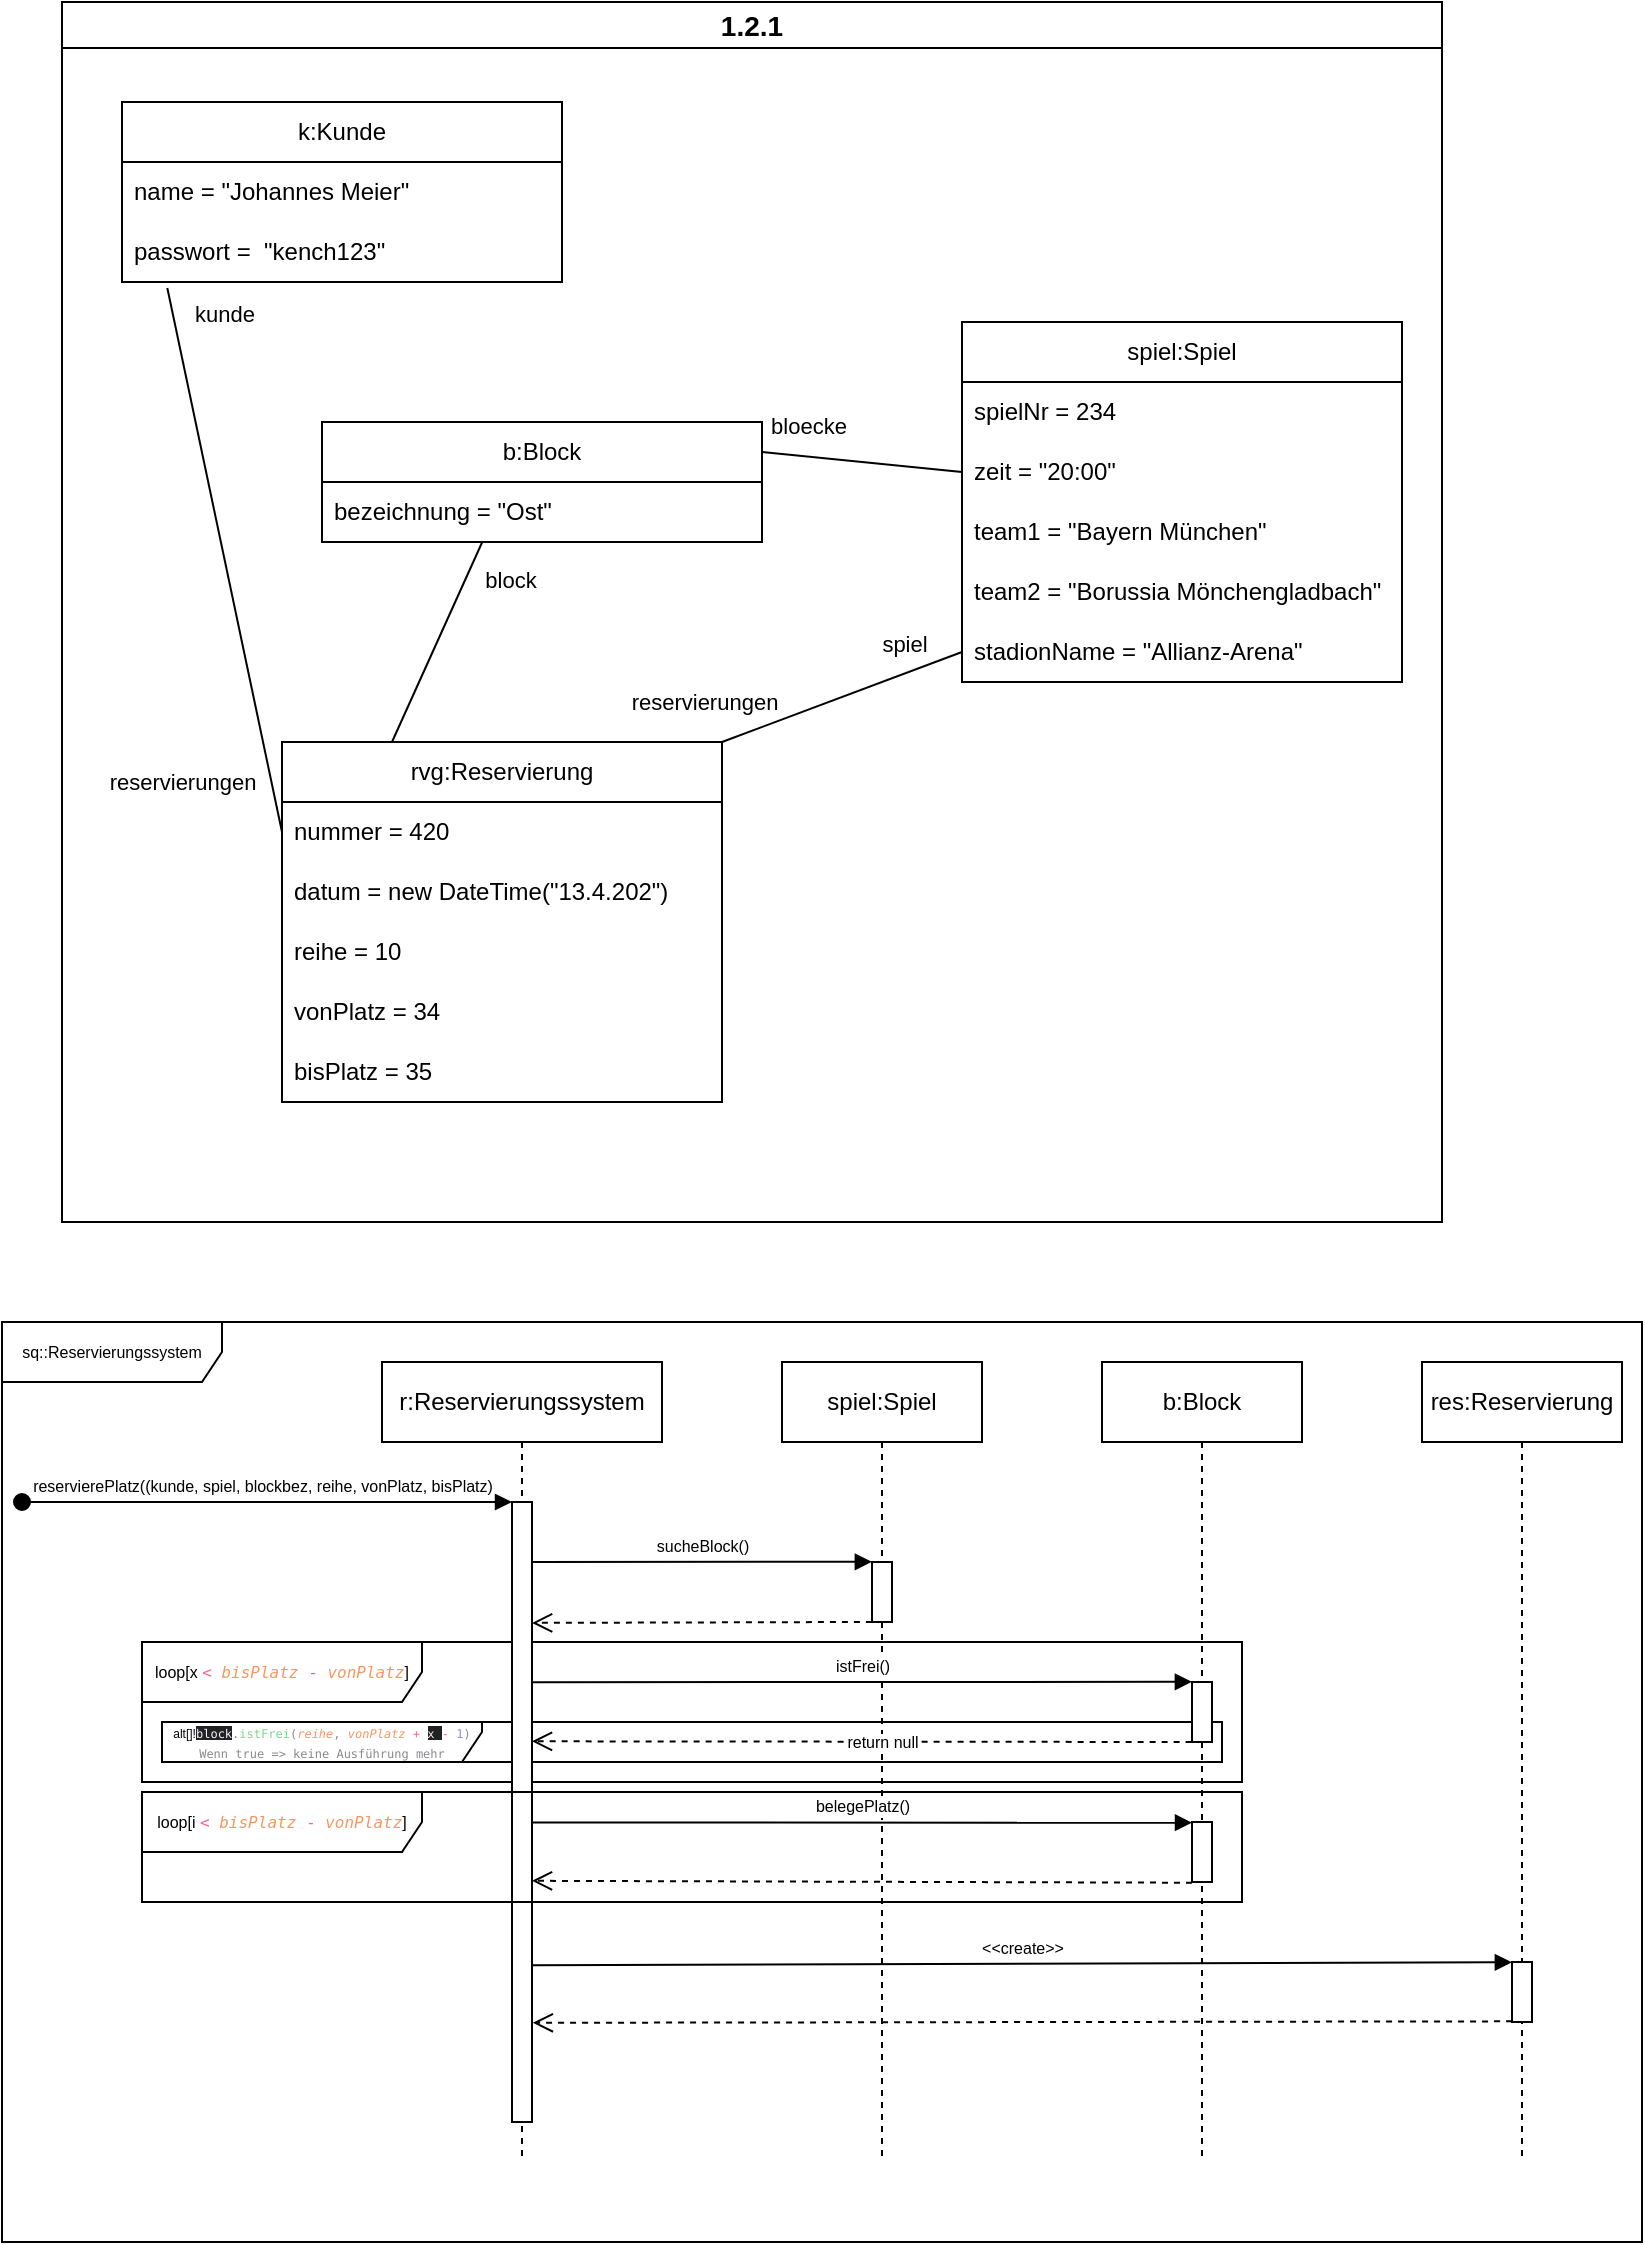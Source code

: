 <mxfile version="20.8.10" type="device"><diagram name="Seite-1" id="EfcjVgkQmB4y_zP-GOAK"><mxGraphModel dx="978" dy="566" grid="1" gridSize="10" guides="1" tooltips="1" connect="1" arrows="1" fold="1" page="1" pageScale="1" pageWidth="827" pageHeight="1169" math="0" shadow="0"><root><mxCell id="0"/><mxCell id="1" parent="0"/><mxCell id="plSySHZHEu5guPNpSYxG-1" value="sq::Reservierungssystem" style="shape=umlFrame;whiteSpace=wrap;html=1;fontSize=8;width=110;height=30;" vertex="1" parent="1"><mxGeometry y="700" width="820" height="460" as="geometry"/></mxCell><mxCell id="plSySHZHEu5guPNpSYxG-2" value="loop[x &lt;span style=&quot;font-family: &amp;quot;JetBrains Mono&amp;quot;, monospace; color: rgb(252, 97, 141);&quot;&gt;&amp;lt; &lt;/span&gt;&lt;span style=&quot;font-family: &amp;quot;JetBrains Mono&amp;quot;, monospace; color: rgb(245, 151, 98); font-style: italic;&quot;&gt;bisPlatz &lt;/span&gt;&lt;span style=&quot;font-family: &amp;quot;JetBrains Mono&amp;quot;, monospace; color: rgb(252, 97, 141);&quot;&gt;- &lt;/span&gt;&lt;span style=&quot;font-family: &amp;quot;JetBrains Mono&amp;quot;, monospace; color: rgb(245, 151, 98); font-style: italic;&quot;&gt;vonPlatz&lt;/span&gt;&lt;span style=&quot;background-color: initial;&quot;&gt;]&lt;/span&gt;" style="shape=umlFrame;whiteSpace=wrap;html=1;fontSize=8;width=140;height=30;" vertex="1" parent="1"><mxGeometry x="70" y="860" width="550" height="70" as="geometry"/></mxCell><mxCell id="plSySHZHEu5guPNpSYxG-3" value="&lt;font style=&quot;font-size: 6px;&quot;&gt;alt[]!&lt;span style=&quot;background-color: rgb(34, 34, 34); color: rgb(247, 241, 255); font-family: &amp;quot;JetBrains Mono&amp;quot;, monospace;&quot;&gt;block&lt;/span&gt;&lt;span style=&quot;font-family: &amp;quot;JetBrains Mono&amp;quot;, monospace; color: rgb(139, 136, 143);&quot;&gt;.&lt;/span&gt;&lt;span style=&quot;font-family: &amp;quot;JetBrains Mono&amp;quot;, monospace; color: rgb(123, 216, 143);&quot;&gt;istFrei&lt;/span&gt;&lt;span style=&quot;font-family: &amp;quot;JetBrains Mono&amp;quot;, monospace; color: rgb(139, 136, 143);&quot;&gt;(&lt;/span&gt;&lt;span style=&quot;font-family: &amp;quot;JetBrains Mono&amp;quot;, monospace; color: rgb(245, 151, 98); font-style: italic;&quot;&gt;reihe&lt;/span&gt;&lt;span style=&quot;font-family: &amp;quot;JetBrains Mono&amp;quot;, monospace; color: rgb(139, 136, 143);&quot;&gt;, &lt;/span&gt;&lt;span style=&quot;font-family: &amp;quot;JetBrains Mono&amp;quot;, monospace; color: rgb(245, 151, 98); font-style: italic;&quot;&gt;vonPlatz &lt;/span&gt;&lt;span style=&quot;font-family: &amp;quot;JetBrains Mono&amp;quot;, monospace; color: rgb(252, 97, 141);&quot;&gt;+ &lt;/span&gt;&lt;span style=&quot;background-color: rgb(34, 34, 34); color: rgb(247, 241, 255); font-family: &amp;quot;JetBrains Mono&amp;quot;, monospace;&quot;&gt;x &lt;/span&gt;&lt;span style=&quot;font-family: &amp;quot;JetBrains Mono&amp;quot;, monospace; color: rgb(252, 97, 141);&quot;&gt;- &lt;/span&gt;&lt;span style=&quot;font-family: &amp;quot;JetBrains Mono&amp;quot;, monospace; color: rgb(148, 138, 227);&quot;&gt;1&lt;/span&gt;&lt;span style=&quot;font-family: &amp;quot;JetBrains Mono&amp;quot;, monospace; color: rgb(139, 136, 143);&quot;&gt;)&lt;br&gt;Wenn true =&amp;gt; keine Ausführung mehr&lt;br&gt;&lt;/span&gt;&lt;/font&gt;" style="shape=umlFrame;whiteSpace=wrap;html=1;fontSize=8;width=160;height=20;" vertex="1" parent="1"><mxGeometry x="80" y="900" width="530" height="20" as="geometry"/></mxCell><mxCell id="oKEEA9r3crh37krFW3uw-2" value="&lt;font style=&quot;font-size: 14px;&quot;&gt;1.2.1&lt;/font&gt;" style="swimlane;whiteSpace=wrap;html=1;startSize=23;" parent="1" vertex="1"><mxGeometry x="30" y="40" width="690" height="610" as="geometry"/></mxCell><mxCell id="oKEEA9r3crh37krFW3uw-5" value="k:Kunde" style="swimlane;fontStyle=0;childLayout=stackLayout;horizontal=1;startSize=30;horizontalStack=0;resizeParent=1;resizeParentMax=0;resizeLast=0;collapsible=1;marginBottom=0;whiteSpace=wrap;html=1;" parent="oKEEA9r3crh37krFW3uw-2" vertex="1"><mxGeometry x="30" y="50" width="220" height="90" as="geometry"/></mxCell><mxCell id="oKEEA9r3crh37krFW3uw-6" value="name = &quot;Johannes Meier&quot;" style="text;strokeColor=none;fillColor=none;align=left;verticalAlign=middle;spacingLeft=4;spacingRight=4;overflow=hidden;points=[[0,0.5],[1,0.5]];portConstraint=eastwest;rotatable=0;whiteSpace=wrap;html=1;" parent="oKEEA9r3crh37krFW3uw-5" vertex="1"><mxGeometry y="30" width="220" height="30" as="geometry"/></mxCell><mxCell id="oKEEA9r3crh37krFW3uw-11" value="passwort =&amp;nbsp; &quot;kench123&quot;" style="text;strokeColor=none;fillColor=none;align=left;verticalAlign=middle;spacingLeft=4;spacingRight=4;overflow=hidden;points=[[0,0.5],[1,0.5]];portConstraint=eastwest;rotatable=0;whiteSpace=wrap;html=1;" parent="oKEEA9r3crh37krFW3uw-5" vertex="1"><mxGeometry y="60" width="220" height="30" as="geometry"/></mxCell><mxCell id="oKEEA9r3crh37krFW3uw-12" value="spiel:Spiel" style="swimlane;fontStyle=0;childLayout=stackLayout;horizontal=1;startSize=30;horizontalStack=0;resizeParent=1;resizeParentMax=0;resizeLast=0;collapsible=1;marginBottom=0;whiteSpace=wrap;html=1;" parent="oKEEA9r3crh37krFW3uw-2" vertex="1"><mxGeometry x="450" y="160" width="220" height="180" as="geometry"/></mxCell><mxCell id="oKEEA9r3crh37krFW3uw-13" value="spielNr = 234" style="text;strokeColor=none;fillColor=none;align=left;verticalAlign=middle;spacingLeft=4;spacingRight=4;overflow=hidden;points=[[0,0.5],[1,0.5]];portConstraint=eastwest;rotatable=0;whiteSpace=wrap;html=1;" parent="oKEEA9r3crh37krFW3uw-12" vertex="1"><mxGeometry y="30" width="220" height="30" as="geometry"/></mxCell><mxCell id="oKEEA9r3crh37krFW3uw-14" value="zeit = &quot;20:00&quot;" style="text;strokeColor=none;fillColor=none;align=left;verticalAlign=middle;spacingLeft=4;spacingRight=4;overflow=hidden;points=[[0,0.5],[1,0.5]];portConstraint=eastwest;rotatable=0;whiteSpace=wrap;html=1;" parent="oKEEA9r3crh37krFW3uw-12" vertex="1"><mxGeometry y="60" width="220" height="30" as="geometry"/></mxCell><mxCell id="oKEEA9r3crh37krFW3uw-15" value="team1 = &quot;Bayern München&quot;" style="text;strokeColor=none;fillColor=none;align=left;verticalAlign=middle;spacingLeft=4;spacingRight=4;overflow=hidden;points=[[0,0.5],[1,0.5]];portConstraint=eastwest;rotatable=0;whiteSpace=wrap;html=1;" parent="oKEEA9r3crh37krFW3uw-12" vertex="1"><mxGeometry y="90" width="220" height="30" as="geometry"/></mxCell><mxCell id="oKEEA9r3crh37krFW3uw-16" value="team2 = &quot;Borussia Mönchengladbach&quot;" style="text;strokeColor=none;fillColor=none;align=left;verticalAlign=middle;spacingLeft=4;spacingRight=4;overflow=hidden;points=[[0,0.5],[1,0.5]];portConstraint=eastwest;rotatable=0;whiteSpace=wrap;html=1;" parent="oKEEA9r3crh37krFW3uw-12" vertex="1"><mxGeometry y="120" width="220" height="30" as="geometry"/></mxCell><mxCell id="oKEEA9r3crh37krFW3uw-17" value="stadionName = &quot;Allianz-Arena&quot;" style="text;strokeColor=none;fillColor=none;align=left;verticalAlign=middle;spacingLeft=4;spacingRight=4;overflow=hidden;points=[[0,0.5],[1,0.5]];portConstraint=eastwest;rotatable=0;whiteSpace=wrap;html=1;" parent="oKEEA9r3crh37krFW3uw-12" vertex="1"><mxGeometry y="150" width="220" height="30" as="geometry"/></mxCell><mxCell id="oKEEA9r3crh37krFW3uw-35" style="edgeStyle=none;rounded=0;orthogonalLoop=1;jettySize=auto;html=1;exitX=1;exitY=0.25;exitDx=0;exitDy=0;entryX=0;entryY=0.5;entryDx=0;entryDy=0;endArrow=none;endFill=0;" parent="oKEEA9r3crh37krFW3uw-2" source="oKEEA9r3crh37krFW3uw-18" target="oKEEA9r3crh37krFW3uw-14" edge="1"><mxGeometry relative="1" as="geometry"/></mxCell><mxCell id="oKEEA9r3crh37krFW3uw-38" value="bloecke" style="edgeLabel;html=1;align=center;verticalAlign=middle;resizable=0;points=[];" parent="oKEEA9r3crh37krFW3uw-35" vertex="1" connectable="0"><mxGeometry x="-0.852" y="2" relative="1" as="geometry"><mxPoint x="15" y="-12" as="offset"/></mxGeometry></mxCell><mxCell id="oKEEA9r3crh37krFW3uw-18" value="b:Block" style="swimlane;fontStyle=0;childLayout=stackLayout;horizontal=1;startSize=30;horizontalStack=0;resizeParent=1;resizeParentMax=0;resizeLast=0;collapsible=1;marginBottom=0;whiteSpace=wrap;html=1;" parent="oKEEA9r3crh37krFW3uw-2" vertex="1"><mxGeometry x="130" y="210" width="220" height="60" as="geometry"/></mxCell><mxCell id="oKEEA9r3crh37krFW3uw-20" value="bezeichnung = &quot;Ost&quot;" style="text;strokeColor=none;fillColor=none;align=left;verticalAlign=middle;spacingLeft=4;spacingRight=4;overflow=hidden;points=[[0,0.5],[1,0.5]];portConstraint=eastwest;rotatable=0;whiteSpace=wrap;html=1;" parent="oKEEA9r3crh37krFW3uw-18" vertex="1"><mxGeometry y="30" width="220" height="30" as="geometry"/></mxCell><mxCell id="oKEEA9r3crh37krFW3uw-29" style="rounded=0;orthogonalLoop=1;jettySize=auto;html=1;exitX=1;exitY=0;exitDx=0;exitDy=0;entryX=0;entryY=0.5;entryDx=0;entryDy=0;endArrow=none;endFill=0;" parent="oKEEA9r3crh37krFW3uw-2" source="oKEEA9r3crh37krFW3uw-21" target="oKEEA9r3crh37krFW3uw-17" edge="1"><mxGeometry relative="1" as="geometry"/></mxCell><mxCell id="oKEEA9r3crh37krFW3uw-31" value="spiel" style="edgeLabel;html=1;align=center;verticalAlign=middle;resizable=0;points=[];" parent="oKEEA9r3crh37krFW3uw-29" vertex="1" connectable="0"><mxGeometry x="0.675" y="1" relative="1" as="geometry"><mxPoint x="-10" y="-11" as="offset"/></mxGeometry></mxCell><mxCell id="oKEEA9r3crh37krFW3uw-33" value="reservierungen" style="edgeLabel;html=1;align=center;verticalAlign=middle;resizable=0;points=[];" parent="oKEEA9r3crh37krFW3uw-29" vertex="1" connectable="0"><mxGeometry x="-0.785" y="-1" relative="1" as="geometry"><mxPoint x="-23" y="-16" as="offset"/></mxGeometry></mxCell><mxCell id="oKEEA9r3crh37krFW3uw-36" style="edgeStyle=none;rounded=0;orthogonalLoop=1;jettySize=auto;html=1;exitX=0.25;exitY=0;exitDx=0;exitDy=0;entryX=0.365;entryY=0.987;entryDx=0;entryDy=0;entryPerimeter=0;endArrow=none;endFill=0;" parent="oKEEA9r3crh37krFW3uw-2" source="oKEEA9r3crh37krFW3uw-21" target="oKEEA9r3crh37krFW3uw-20" edge="1"><mxGeometry relative="1" as="geometry"/></mxCell><mxCell id="oKEEA9r3crh37krFW3uw-37" value="block" style="edgeLabel;html=1;align=center;verticalAlign=middle;resizable=0;points=[];" parent="oKEEA9r3crh37krFW3uw-36" vertex="1" connectable="0"><mxGeometry x="0.574" relative="1" as="geometry"><mxPoint x="23" y="-2" as="offset"/></mxGeometry></mxCell><mxCell id="oKEEA9r3crh37krFW3uw-21" value="rvg:Reservierung" style="swimlane;fontStyle=0;childLayout=stackLayout;horizontal=1;startSize=30;horizontalStack=0;resizeParent=1;resizeParentMax=0;resizeLast=0;collapsible=1;marginBottom=0;whiteSpace=wrap;html=1;" parent="oKEEA9r3crh37krFW3uw-2" vertex="1"><mxGeometry x="110" y="370" width="220" height="180" as="geometry"/></mxCell><mxCell id="oKEEA9r3crh37krFW3uw-22" value="nummer = 420" style="text;strokeColor=none;fillColor=none;align=left;verticalAlign=middle;spacingLeft=4;spacingRight=4;overflow=hidden;points=[[0,0.5],[1,0.5]];portConstraint=eastwest;rotatable=0;whiteSpace=wrap;html=1;" parent="oKEEA9r3crh37krFW3uw-21" vertex="1"><mxGeometry y="30" width="220" height="30" as="geometry"/></mxCell><mxCell id="oKEEA9r3crh37krFW3uw-25" value="datum = new DateTime(&quot;13.4.202&quot;)" style="text;strokeColor=none;fillColor=none;align=left;verticalAlign=middle;spacingLeft=4;spacingRight=4;overflow=hidden;points=[[0,0.5],[1,0.5]];portConstraint=eastwest;rotatable=0;whiteSpace=wrap;html=1;" parent="oKEEA9r3crh37krFW3uw-21" vertex="1"><mxGeometry y="60" width="220" height="30" as="geometry"/></mxCell><mxCell id="oKEEA9r3crh37krFW3uw-26" value="reihe = 10" style="text;strokeColor=none;fillColor=none;align=left;verticalAlign=middle;spacingLeft=4;spacingRight=4;overflow=hidden;points=[[0,0.5],[1,0.5]];portConstraint=eastwest;rotatable=0;whiteSpace=wrap;html=1;" parent="oKEEA9r3crh37krFW3uw-21" vertex="1"><mxGeometry y="90" width="220" height="30" as="geometry"/></mxCell><mxCell id="oKEEA9r3crh37krFW3uw-27" value="vonPlatz = 34" style="text;strokeColor=none;fillColor=none;align=left;verticalAlign=middle;spacingLeft=4;spacingRight=4;overflow=hidden;points=[[0,0.5],[1,0.5]];portConstraint=eastwest;rotatable=0;whiteSpace=wrap;html=1;" parent="oKEEA9r3crh37krFW3uw-21" vertex="1"><mxGeometry y="120" width="220" height="30" as="geometry"/></mxCell><mxCell id="oKEEA9r3crh37krFW3uw-28" value="bisPlatz = 35" style="text;strokeColor=none;fillColor=none;align=left;verticalAlign=middle;spacingLeft=4;spacingRight=4;overflow=hidden;points=[[0,0.5],[1,0.5]];portConstraint=eastwest;rotatable=0;whiteSpace=wrap;html=1;" parent="oKEEA9r3crh37krFW3uw-21" vertex="1"><mxGeometry y="150" width="220" height="30" as="geometry"/></mxCell><mxCell id="oKEEA9r3crh37krFW3uw-39" style="edgeStyle=none;rounded=0;orthogonalLoop=1;jettySize=auto;html=1;exitX=0;exitY=0.5;exitDx=0;exitDy=0;entryX=0.103;entryY=1.1;entryDx=0;entryDy=0;entryPerimeter=0;endArrow=none;endFill=0;" parent="oKEEA9r3crh37krFW3uw-2" source="oKEEA9r3crh37krFW3uw-22" target="oKEEA9r3crh37krFW3uw-11" edge="1"><mxGeometry relative="1" as="geometry"/></mxCell><mxCell id="oKEEA9r3crh37krFW3uw-40" value="reservierungen" style="edgeLabel;html=1;align=center;verticalAlign=middle;resizable=0;points=[];" parent="oKEEA9r3crh37krFW3uw-39" vertex="1" connectable="0"><mxGeometry x="-0.486" y="-1" relative="1" as="geometry"><mxPoint x="-36" y="45" as="offset"/></mxGeometry></mxCell><mxCell id="oKEEA9r3crh37krFW3uw-41" value="kunde" style="edgeLabel;html=1;align=center;verticalAlign=middle;resizable=0;points=[];" parent="oKEEA9r3crh37krFW3uw-39" vertex="1" connectable="0"><mxGeometry x="0.907" relative="1" as="geometry"><mxPoint x="25" as="offset"/></mxGeometry></mxCell><mxCell id="xYfKMjfZqnDqNinyZMjU-1" value="r:Reservierungssystem" style="shape=umlLifeline;perimeter=lifelinePerimeter;whiteSpace=wrap;html=1;container=1;collapsible=0;recursiveResize=0;outlineConnect=0;" parent="1" vertex="1"><mxGeometry x="190" y="720" width="140" height="400" as="geometry"/></mxCell><mxCell id="xYfKMjfZqnDqNinyZMjU-5" value="" style="html=1;points=[];perimeter=orthogonalPerimeter;" parent="xYfKMjfZqnDqNinyZMjU-1" vertex="1"><mxGeometry x="65" y="70" width="10" height="310" as="geometry"/></mxCell><mxCell id="xYfKMjfZqnDqNinyZMjU-6" value="&lt;font style=&quot;font-size: 8px;&quot;&gt;reservierePlatz((kunde, spiel, blockbez, reihe, vonPlatz, bisPlatz)&lt;/font&gt;" style="html=1;verticalAlign=bottom;startArrow=oval;startFill=1;endArrow=block;startSize=8;rounded=0;" parent="xYfKMjfZqnDqNinyZMjU-1" edge="1"><mxGeometry x="-0.02" width="60" relative="1" as="geometry"><mxPoint x="-180" y="70" as="sourcePoint"/><mxPoint x="65" y="70" as="targetPoint"/><mxPoint as="offset"/></mxGeometry></mxCell><mxCell id="xYfKMjfZqnDqNinyZMjU-2" value="spiel:Spiel" style="shape=umlLifeline;perimeter=lifelinePerimeter;whiteSpace=wrap;html=1;container=1;collapsible=0;recursiveResize=0;outlineConnect=0;" parent="1" vertex="1"><mxGeometry x="390" y="720" width="100" height="400" as="geometry"/></mxCell><mxCell id="xYfKMjfZqnDqNinyZMjU-7" value="" style="html=1;points=[];perimeter=orthogonalPerimeter;fontSize=8;" parent="xYfKMjfZqnDqNinyZMjU-2" vertex="1"><mxGeometry x="45" y="100" width="10" height="30" as="geometry"/></mxCell><mxCell id="xYfKMjfZqnDqNinyZMjU-12" value="istFrei()" style="html=1;verticalAlign=bottom;endArrow=block;rounded=0;fontSize=8;entryX=-0.006;entryY=-0.004;entryDx=0;entryDy=0;entryPerimeter=0;" parent="xYfKMjfZqnDqNinyZMjU-2" target="xYfKMjfZqnDqNinyZMjU-10" edge="1"><mxGeometry width="80" relative="1" as="geometry"><mxPoint x="-124.92" y="160.12" as="sourcePoint"/><mxPoint x="45.0" y="160.0" as="targetPoint"/></mxGeometry></mxCell><mxCell id="xYfKMjfZqnDqNinyZMjU-3" value="b:Block" style="shape=umlLifeline;perimeter=lifelinePerimeter;whiteSpace=wrap;html=1;container=1;collapsible=0;recursiveResize=0;outlineConnect=0;" parent="1" vertex="1"><mxGeometry x="550" y="720" width="100" height="400" as="geometry"/></mxCell><mxCell id="xYfKMjfZqnDqNinyZMjU-10" value="" style="html=1;points=[];perimeter=orthogonalPerimeter;fontSize=8;" parent="xYfKMjfZqnDqNinyZMjU-3" vertex="1"><mxGeometry x="45" y="160" width="10" height="30" as="geometry"/></mxCell><mxCell id="xYfKMjfZqnDqNinyZMjU-11" value="" style="html=1;points=[];perimeter=orthogonalPerimeter;fontSize=8;" parent="xYfKMjfZqnDqNinyZMjU-3" vertex="1"><mxGeometry x="45" y="230" width="10" height="30" as="geometry"/></mxCell><mxCell id="xYfKMjfZqnDqNinyZMjU-4" value="res:Reservierung" style="shape=umlLifeline;perimeter=lifelinePerimeter;whiteSpace=wrap;html=1;container=1;collapsible=0;recursiveResize=0;outlineConnect=0;" parent="1" vertex="1"><mxGeometry x="710" y="720" width="100" height="400" as="geometry"/></mxCell><mxCell id="xYfKMjfZqnDqNinyZMjU-17" value="" style="html=1;points=[];perimeter=orthogonalPerimeter;fontSize=8;" parent="xYfKMjfZqnDqNinyZMjU-4" vertex="1"><mxGeometry x="45" y="300" width="10" height="30" as="geometry"/></mxCell><mxCell id="xYfKMjfZqnDqNinyZMjU-8" value="sucheBlock()" style="html=1;verticalAlign=bottom;endArrow=block;rounded=0;fontSize=8;entryX=-0.008;entryY=-0.004;entryDx=0;entryDy=0;entryPerimeter=0;" parent="1" target="xYfKMjfZqnDqNinyZMjU-7" edge="1"><mxGeometry width="80" relative="1" as="geometry"><mxPoint x="265" y="820" as="sourcePoint"/><mxPoint x="345" y="820" as="targetPoint"/></mxGeometry></mxCell><mxCell id="xYfKMjfZqnDqNinyZMjU-9" value="" style="html=1;verticalAlign=bottom;endArrow=open;dashed=1;endSize=8;rounded=0;fontSize=8;entryX=1.004;entryY=0.195;entryDx=0;entryDy=0;entryPerimeter=0;exitX=-0.005;exitY=0.999;exitDx=0;exitDy=0;exitPerimeter=0;" parent="1" source="xYfKMjfZqnDqNinyZMjU-7" target="xYfKMjfZqnDqNinyZMjU-5" edge="1"><mxGeometry relative="1" as="geometry"><mxPoint x="430" y="850" as="sourcePoint"/><mxPoint x="350" y="850" as="targetPoint"/></mxGeometry></mxCell><mxCell id="xYfKMjfZqnDqNinyZMjU-13" value="" style="html=1;verticalAlign=bottom;endArrow=open;dashed=1;endSize=8;rounded=0;fontSize=8;entryX=0.998;entryY=0.386;entryDx=0;entryDy=0;entryPerimeter=0;exitX=-0.018;exitY=1;exitDx=0;exitDy=0;exitPerimeter=0;" parent="1" source="xYfKMjfZqnDqNinyZMjU-10" target="xYfKMjfZqnDqNinyZMjU-5" edge="1"><mxGeometry relative="1" as="geometry"><mxPoint x="590" y="910" as="sourcePoint"/><mxPoint x="420.0" y="910.48" as="targetPoint"/></mxGeometry></mxCell><mxCell id="plSySHZHEu5guPNpSYxG-4" value="return null" style="edgeLabel;html=1;align=center;verticalAlign=middle;resizable=0;points=[];fontSize=8;" vertex="1" connectable="0" parent="xYfKMjfZqnDqNinyZMjU-13"><mxGeometry x="-0.084" relative="1" as="geometry"><mxPoint x="-4" as="offset"/></mxGeometry></mxCell><mxCell id="xYfKMjfZqnDqNinyZMjU-15" value="belegePlatz()" style="html=1;verticalAlign=bottom;endArrow=block;rounded=0;fontSize=8;entryX=0;entryY=0.012;entryDx=0;entryDy=0;entryPerimeter=0;exitX=0.995;exitY=0.517;exitDx=0;exitDy=0;exitPerimeter=0;" parent="1" source="xYfKMjfZqnDqNinyZMjU-5" target="xYfKMjfZqnDqNinyZMjU-11" edge="1"><mxGeometry width="80" relative="1" as="geometry"><mxPoint x="270.0" y="950.24" as="sourcePoint"/><mxPoint x="599.86" y="950.0" as="targetPoint"/></mxGeometry></mxCell><mxCell id="xYfKMjfZqnDqNinyZMjU-16" value="" style="html=1;verticalAlign=bottom;endArrow=open;dashed=1;endSize=8;rounded=0;fontSize=8;exitX=0;exitY=1.012;exitDx=0;exitDy=0;exitPerimeter=0;entryX=1;entryY=0.611;entryDx=0;entryDy=0;entryPerimeter=0;" parent="1" source="xYfKMjfZqnDqNinyZMjU-11" target="xYfKMjfZqnDqNinyZMjU-5" edge="1"><mxGeometry relative="1" as="geometry"><mxPoint x="589.84" y="980.34" as="sourcePoint"/><mxPoint x="270" y="980" as="targetPoint"/></mxGeometry></mxCell><mxCell id="xYfKMjfZqnDqNinyZMjU-18" value="&amp;lt;&amp;lt;create&amp;gt;&amp;gt;" style="html=1;verticalAlign=bottom;endArrow=block;rounded=0;fontSize=8;exitX=1.005;exitY=0.747;exitDx=0;exitDy=0;exitPerimeter=0;entryX=-0.007;entryY=0.005;entryDx=0;entryDy=0;entryPerimeter=0;" parent="1" source="xYfKMjfZqnDqNinyZMjU-5" target="xYfKMjfZqnDqNinyZMjU-17" edge="1"><mxGeometry width="80" relative="1" as="geometry"><mxPoint x="274.97" y="1020.0" as="sourcePoint"/><mxPoint x="605.02" y="1020.09" as="targetPoint"/></mxGeometry></mxCell><mxCell id="xYfKMjfZqnDqNinyZMjU-19" value="" style="html=1;verticalAlign=bottom;endArrow=open;dashed=1;endSize=8;rounded=0;fontSize=8;exitX=0.004;exitY=0.989;exitDx=0;exitDy=0;exitPerimeter=0;entryX=1.042;entryY=0.84;entryDx=0;entryDy=0;entryPerimeter=0;" parent="1" source="xYfKMjfZqnDqNinyZMjU-17" target="xYfKMjfZqnDqNinyZMjU-5" edge="1"><mxGeometry relative="1" as="geometry"><mxPoint x="750.0" y="1050.95" as="sourcePoint"/><mxPoint x="420" y="1050" as="targetPoint"/></mxGeometry></mxCell><mxCell id="plSySHZHEu5guPNpSYxG-7" value="loop[i&amp;nbsp;&lt;span style=&quot;font-family: &amp;quot;JetBrains Mono&amp;quot;, monospace; color: rgb(252, 97, 141);&quot;&gt;&amp;lt; &lt;/span&gt;&lt;span style=&quot;font-family: &amp;quot;JetBrains Mono&amp;quot;, monospace; color: rgb(245, 151, 98); font-style: italic;&quot;&gt;bisPlatz &lt;/span&gt;&lt;span style=&quot;font-family: &amp;quot;JetBrains Mono&amp;quot;, monospace; color: rgb(252, 97, 141);&quot;&gt;- &lt;/span&gt;&lt;span style=&quot;font-family: &amp;quot;JetBrains Mono&amp;quot;, monospace; color: rgb(245, 151, 98); font-style: italic;&quot;&gt;vonPlatz&lt;/span&gt;&lt;span style=&quot;background-color: initial;&quot;&gt;]&lt;/span&gt;" style="shape=umlFrame;whiteSpace=wrap;html=1;fontSize=8;width=140;height=30;" vertex="1" parent="1"><mxGeometry x="70" y="935" width="550" height="55" as="geometry"/></mxCell></root></mxGraphModel></diagram></mxfile>